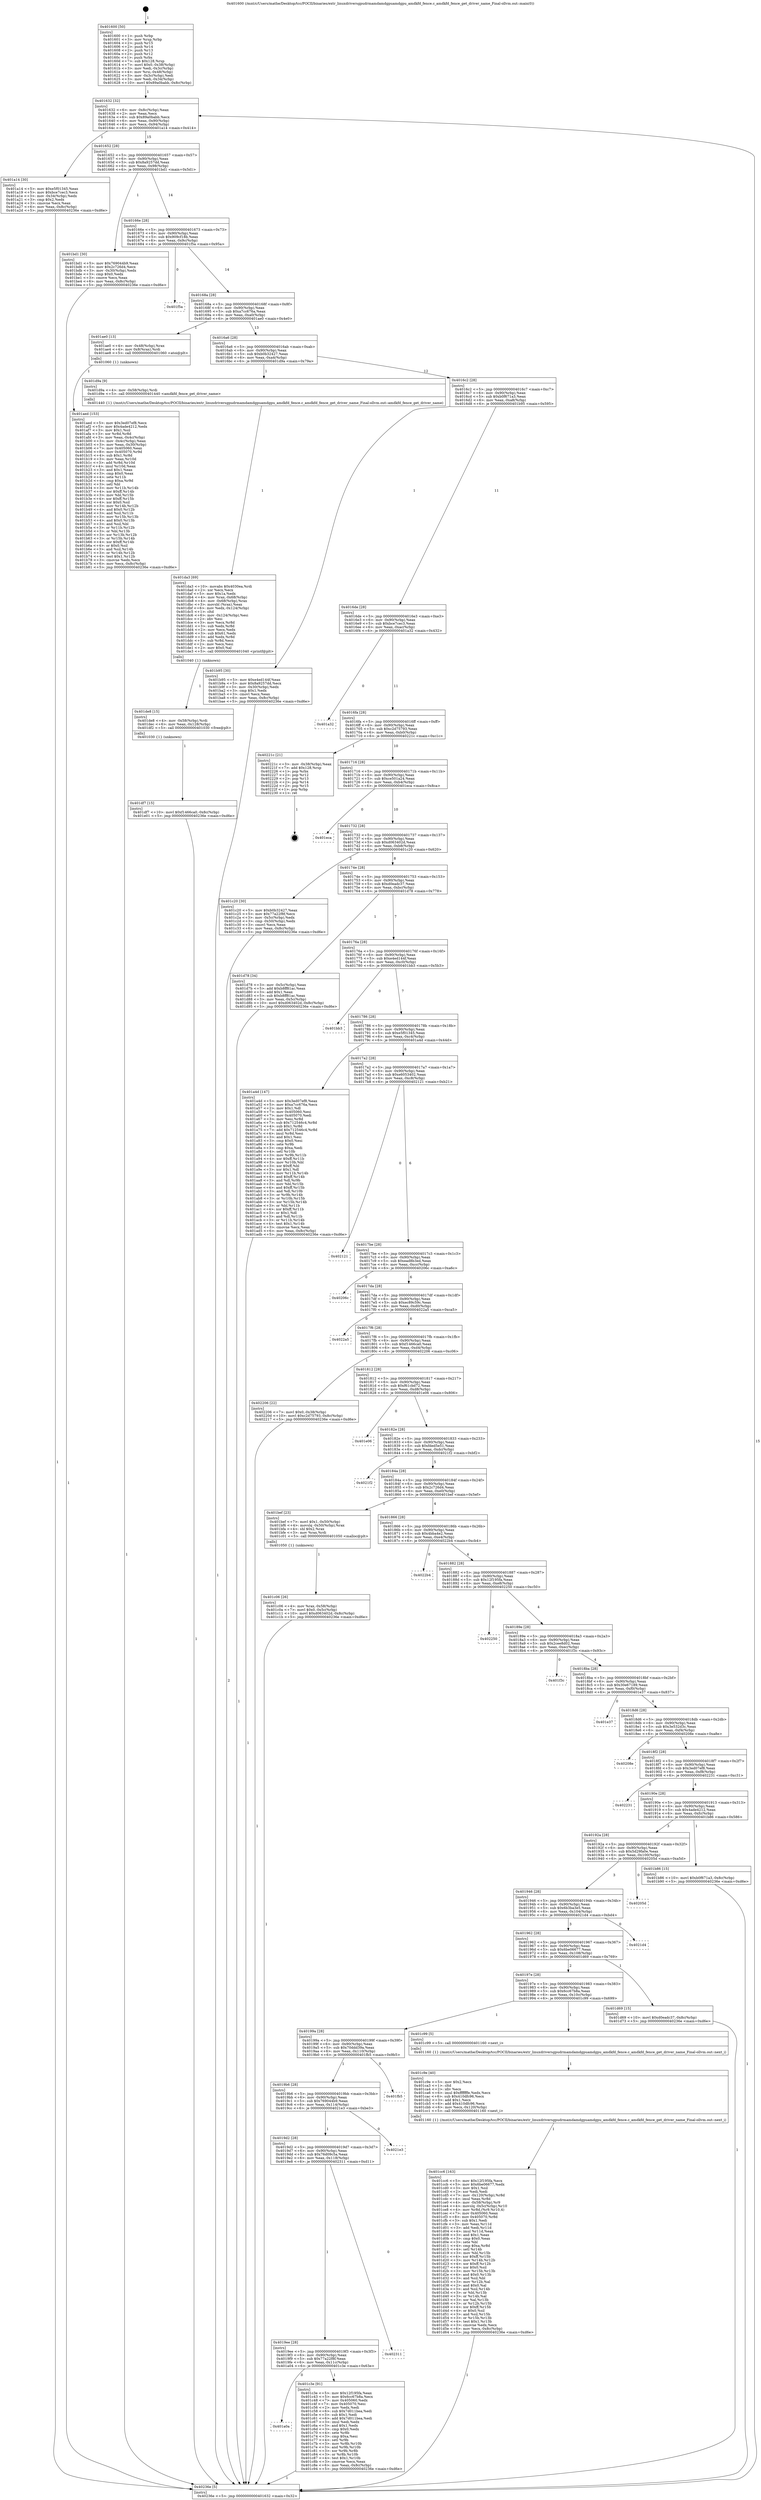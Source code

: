 digraph "0x401600" {
  label = "0x401600 (/mnt/c/Users/mathe/Desktop/tcc/POCII/binaries/extr_linuxdriversgpudrmamdamdgpuamdgpu_amdkfd_fence.c_amdkfd_fence_get_driver_name_Final-ollvm.out::main(0))"
  labelloc = "t"
  node[shape=record]

  Entry [label="",width=0.3,height=0.3,shape=circle,fillcolor=black,style=filled]
  "0x401632" [label="{
     0x401632 [32]\l
     | [instrs]\l
     &nbsp;&nbsp;0x401632 \<+6\>: mov -0x8c(%rbp),%eax\l
     &nbsp;&nbsp;0x401638 \<+2\>: mov %eax,%ecx\l
     &nbsp;&nbsp;0x40163a \<+6\>: sub $0x89a0babb,%ecx\l
     &nbsp;&nbsp;0x401640 \<+6\>: mov %eax,-0x90(%rbp)\l
     &nbsp;&nbsp;0x401646 \<+6\>: mov %ecx,-0x94(%rbp)\l
     &nbsp;&nbsp;0x40164c \<+6\>: je 0000000000401a14 \<main+0x414\>\l
  }"]
  "0x401a14" [label="{
     0x401a14 [30]\l
     | [instrs]\l
     &nbsp;&nbsp;0x401a14 \<+5\>: mov $0xe5f01345,%eax\l
     &nbsp;&nbsp;0x401a19 \<+5\>: mov $0xbce7cec3,%ecx\l
     &nbsp;&nbsp;0x401a1e \<+3\>: mov -0x34(%rbp),%edx\l
     &nbsp;&nbsp;0x401a21 \<+3\>: cmp $0x2,%edx\l
     &nbsp;&nbsp;0x401a24 \<+3\>: cmovne %ecx,%eax\l
     &nbsp;&nbsp;0x401a27 \<+6\>: mov %eax,-0x8c(%rbp)\l
     &nbsp;&nbsp;0x401a2d \<+5\>: jmp 000000000040236e \<main+0xd6e\>\l
  }"]
  "0x401652" [label="{
     0x401652 [28]\l
     | [instrs]\l
     &nbsp;&nbsp;0x401652 \<+5\>: jmp 0000000000401657 \<main+0x57\>\l
     &nbsp;&nbsp;0x401657 \<+6\>: mov -0x90(%rbp),%eax\l
     &nbsp;&nbsp;0x40165d \<+5\>: sub $0x8a9257dd,%eax\l
     &nbsp;&nbsp;0x401662 \<+6\>: mov %eax,-0x98(%rbp)\l
     &nbsp;&nbsp;0x401668 \<+6\>: je 0000000000401bd1 \<main+0x5d1\>\l
  }"]
  "0x40236e" [label="{
     0x40236e [5]\l
     | [instrs]\l
     &nbsp;&nbsp;0x40236e \<+5\>: jmp 0000000000401632 \<main+0x32\>\l
  }"]
  "0x401600" [label="{
     0x401600 [50]\l
     | [instrs]\l
     &nbsp;&nbsp;0x401600 \<+1\>: push %rbp\l
     &nbsp;&nbsp;0x401601 \<+3\>: mov %rsp,%rbp\l
     &nbsp;&nbsp;0x401604 \<+2\>: push %r15\l
     &nbsp;&nbsp;0x401606 \<+2\>: push %r14\l
     &nbsp;&nbsp;0x401608 \<+2\>: push %r13\l
     &nbsp;&nbsp;0x40160a \<+2\>: push %r12\l
     &nbsp;&nbsp;0x40160c \<+1\>: push %rbx\l
     &nbsp;&nbsp;0x40160d \<+7\>: sub $0x128,%rsp\l
     &nbsp;&nbsp;0x401614 \<+7\>: movl $0x0,-0x38(%rbp)\l
     &nbsp;&nbsp;0x40161b \<+3\>: mov %edi,-0x3c(%rbp)\l
     &nbsp;&nbsp;0x40161e \<+4\>: mov %rsi,-0x48(%rbp)\l
     &nbsp;&nbsp;0x401622 \<+3\>: mov -0x3c(%rbp),%edi\l
     &nbsp;&nbsp;0x401625 \<+3\>: mov %edi,-0x34(%rbp)\l
     &nbsp;&nbsp;0x401628 \<+10\>: movl $0x89a0babb,-0x8c(%rbp)\l
  }"]
  Exit [label="",width=0.3,height=0.3,shape=circle,fillcolor=black,style=filled,peripheries=2]
  "0x401bd1" [label="{
     0x401bd1 [30]\l
     | [instrs]\l
     &nbsp;&nbsp;0x401bd1 \<+5\>: mov $0x769044b9,%eax\l
     &nbsp;&nbsp;0x401bd6 \<+5\>: mov $0x2c726d4,%ecx\l
     &nbsp;&nbsp;0x401bdb \<+3\>: mov -0x30(%rbp),%edx\l
     &nbsp;&nbsp;0x401bde \<+3\>: cmp $0x0,%edx\l
     &nbsp;&nbsp;0x401be1 \<+3\>: cmove %ecx,%eax\l
     &nbsp;&nbsp;0x401be4 \<+6\>: mov %eax,-0x8c(%rbp)\l
     &nbsp;&nbsp;0x401bea \<+5\>: jmp 000000000040236e \<main+0xd6e\>\l
  }"]
  "0x40166e" [label="{
     0x40166e [28]\l
     | [instrs]\l
     &nbsp;&nbsp;0x40166e \<+5\>: jmp 0000000000401673 \<main+0x73\>\l
     &nbsp;&nbsp;0x401673 \<+6\>: mov -0x90(%rbp),%eax\l
     &nbsp;&nbsp;0x401679 \<+5\>: sub $0x909cf18b,%eax\l
     &nbsp;&nbsp;0x40167e \<+6\>: mov %eax,-0x9c(%rbp)\l
     &nbsp;&nbsp;0x401684 \<+6\>: je 0000000000401f5a \<main+0x95a\>\l
  }"]
  "0x401df7" [label="{
     0x401df7 [15]\l
     | [instrs]\l
     &nbsp;&nbsp;0x401df7 \<+10\>: movl $0xf1466ca0,-0x8c(%rbp)\l
     &nbsp;&nbsp;0x401e01 \<+5\>: jmp 000000000040236e \<main+0xd6e\>\l
  }"]
  "0x401f5a" [label="{
     0x401f5a\l
  }", style=dashed]
  "0x40168a" [label="{
     0x40168a [28]\l
     | [instrs]\l
     &nbsp;&nbsp;0x40168a \<+5\>: jmp 000000000040168f \<main+0x8f\>\l
     &nbsp;&nbsp;0x40168f \<+6\>: mov -0x90(%rbp),%eax\l
     &nbsp;&nbsp;0x401695 \<+5\>: sub $0xa7cc676a,%eax\l
     &nbsp;&nbsp;0x40169a \<+6\>: mov %eax,-0xa0(%rbp)\l
     &nbsp;&nbsp;0x4016a0 \<+6\>: je 0000000000401ae0 \<main+0x4e0\>\l
  }"]
  "0x401de8" [label="{
     0x401de8 [15]\l
     | [instrs]\l
     &nbsp;&nbsp;0x401de8 \<+4\>: mov -0x58(%rbp),%rdi\l
     &nbsp;&nbsp;0x401dec \<+6\>: mov %eax,-0x128(%rbp)\l
     &nbsp;&nbsp;0x401df2 \<+5\>: call 0000000000401030 \<free@plt\>\l
     | [calls]\l
     &nbsp;&nbsp;0x401030 \{1\} (unknown)\l
  }"]
  "0x401ae0" [label="{
     0x401ae0 [13]\l
     | [instrs]\l
     &nbsp;&nbsp;0x401ae0 \<+4\>: mov -0x48(%rbp),%rax\l
     &nbsp;&nbsp;0x401ae4 \<+4\>: mov 0x8(%rax),%rdi\l
     &nbsp;&nbsp;0x401ae8 \<+5\>: call 0000000000401060 \<atoi@plt\>\l
     | [calls]\l
     &nbsp;&nbsp;0x401060 \{1\} (unknown)\l
  }"]
  "0x4016a6" [label="{
     0x4016a6 [28]\l
     | [instrs]\l
     &nbsp;&nbsp;0x4016a6 \<+5\>: jmp 00000000004016ab \<main+0xab\>\l
     &nbsp;&nbsp;0x4016ab \<+6\>: mov -0x90(%rbp),%eax\l
     &nbsp;&nbsp;0x4016b1 \<+5\>: sub $0xb0b32427,%eax\l
     &nbsp;&nbsp;0x4016b6 \<+6\>: mov %eax,-0xa4(%rbp)\l
     &nbsp;&nbsp;0x4016bc \<+6\>: je 0000000000401d9a \<main+0x79a\>\l
  }"]
  "0x401da3" [label="{
     0x401da3 [69]\l
     | [instrs]\l
     &nbsp;&nbsp;0x401da3 \<+10\>: movabs $0x4030ea,%rdi\l
     &nbsp;&nbsp;0x401dad \<+2\>: xor %ecx,%ecx\l
     &nbsp;&nbsp;0x401daf \<+5\>: mov $0x1a,%edx\l
     &nbsp;&nbsp;0x401db4 \<+4\>: mov %rax,-0x68(%rbp)\l
     &nbsp;&nbsp;0x401db8 \<+4\>: mov -0x68(%rbp),%rax\l
     &nbsp;&nbsp;0x401dbc \<+3\>: movsbl (%rax),%eax\l
     &nbsp;&nbsp;0x401dbf \<+6\>: mov %edx,-0x124(%rbp)\l
     &nbsp;&nbsp;0x401dc5 \<+1\>: cltd\l
     &nbsp;&nbsp;0x401dc6 \<+6\>: mov -0x124(%rbp),%esi\l
     &nbsp;&nbsp;0x401dcc \<+2\>: idiv %esi\l
     &nbsp;&nbsp;0x401dce \<+3\>: mov %ecx,%r8d\l
     &nbsp;&nbsp;0x401dd1 \<+3\>: sub %edx,%r8d\l
     &nbsp;&nbsp;0x401dd4 \<+2\>: mov %ecx,%edx\l
     &nbsp;&nbsp;0x401dd6 \<+3\>: sub $0x61,%edx\l
     &nbsp;&nbsp;0x401dd9 \<+3\>: add %edx,%r8d\l
     &nbsp;&nbsp;0x401ddc \<+3\>: sub %r8d,%ecx\l
     &nbsp;&nbsp;0x401ddf \<+2\>: mov %ecx,%esi\l
     &nbsp;&nbsp;0x401de1 \<+2\>: mov $0x0,%al\l
     &nbsp;&nbsp;0x401de3 \<+5\>: call 0000000000401040 \<printf@plt\>\l
     | [calls]\l
     &nbsp;&nbsp;0x401040 \{1\} (unknown)\l
  }"]
  "0x401d9a" [label="{
     0x401d9a [9]\l
     | [instrs]\l
     &nbsp;&nbsp;0x401d9a \<+4\>: mov -0x58(%rbp),%rdi\l
     &nbsp;&nbsp;0x401d9e \<+5\>: call 0000000000401440 \<amdkfd_fence_get_driver_name\>\l
     | [calls]\l
     &nbsp;&nbsp;0x401440 \{1\} (/mnt/c/Users/mathe/Desktop/tcc/POCII/binaries/extr_linuxdriversgpudrmamdamdgpuamdgpu_amdkfd_fence.c_amdkfd_fence_get_driver_name_Final-ollvm.out::amdkfd_fence_get_driver_name)\l
  }"]
  "0x4016c2" [label="{
     0x4016c2 [28]\l
     | [instrs]\l
     &nbsp;&nbsp;0x4016c2 \<+5\>: jmp 00000000004016c7 \<main+0xc7\>\l
     &nbsp;&nbsp;0x4016c7 \<+6\>: mov -0x90(%rbp),%eax\l
     &nbsp;&nbsp;0x4016cd \<+5\>: sub $0xb0f671a3,%eax\l
     &nbsp;&nbsp;0x4016d2 \<+6\>: mov %eax,-0xa8(%rbp)\l
     &nbsp;&nbsp;0x4016d8 \<+6\>: je 0000000000401b95 \<main+0x595\>\l
  }"]
  "0x401cc6" [label="{
     0x401cc6 [163]\l
     | [instrs]\l
     &nbsp;&nbsp;0x401cc6 \<+5\>: mov $0x12f195fa,%ecx\l
     &nbsp;&nbsp;0x401ccb \<+5\>: mov $0x6be06677,%edx\l
     &nbsp;&nbsp;0x401cd0 \<+3\>: mov $0x1,%sil\l
     &nbsp;&nbsp;0x401cd3 \<+2\>: xor %edi,%edi\l
     &nbsp;&nbsp;0x401cd5 \<+7\>: mov -0x120(%rbp),%r8d\l
     &nbsp;&nbsp;0x401cdc \<+4\>: imul %eax,%r8d\l
     &nbsp;&nbsp;0x401ce0 \<+4\>: mov -0x58(%rbp),%r9\l
     &nbsp;&nbsp;0x401ce4 \<+4\>: movslq -0x5c(%rbp),%r10\l
     &nbsp;&nbsp;0x401ce8 \<+4\>: mov %r8d,(%r9,%r10,4)\l
     &nbsp;&nbsp;0x401cec \<+7\>: mov 0x405060,%eax\l
     &nbsp;&nbsp;0x401cf3 \<+8\>: mov 0x405070,%r8d\l
     &nbsp;&nbsp;0x401cfb \<+3\>: sub $0x1,%edi\l
     &nbsp;&nbsp;0x401cfe \<+3\>: mov %eax,%r11d\l
     &nbsp;&nbsp;0x401d01 \<+3\>: add %edi,%r11d\l
     &nbsp;&nbsp;0x401d04 \<+4\>: imul %r11d,%eax\l
     &nbsp;&nbsp;0x401d08 \<+3\>: and $0x1,%eax\l
     &nbsp;&nbsp;0x401d0b \<+3\>: cmp $0x0,%eax\l
     &nbsp;&nbsp;0x401d0e \<+3\>: sete %bl\l
     &nbsp;&nbsp;0x401d11 \<+4\>: cmp $0xa,%r8d\l
     &nbsp;&nbsp;0x401d15 \<+4\>: setl %r14b\l
     &nbsp;&nbsp;0x401d19 \<+3\>: mov %bl,%r15b\l
     &nbsp;&nbsp;0x401d1c \<+4\>: xor $0xff,%r15b\l
     &nbsp;&nbsp;0x401d20 \<+3\>: mov %r14b,%r12b\l
     &nbsp;&nbsp;0x401d23 \<+4\>: xor $0xff,%r12b\l
     &nbsp;&nbsp;0x401d27 \<+4\>: xor $0x0,%sil\l
     &nbsp;&nbsp;0x401d2b \<+3\>: mov %r15b,%r13b\l
     &nbsp;&nbsp;0x401d2e \<+4\>: and $0x0,%r13b\l
     &nbsp;&nbsp;0x401d32 \<+3\>: and %sil,%bl\l
     &nbsp;&nbsp;0x401d35 \<+3\>: mov %r12b,%al\l
     &nbsp;&nbsp;0x401d38 \<+2\>: and $0x0,%al\l
     &nbsp;&nbsp;0x401d3a \<+3\>: and %sil,%r14b\l
     &nbsp;&nbsp;0x401d3d \<+3\>: or %bl,%r13b\l
     &nbsp;&nbsp;0x401d40 \<+3\>: or %r14b,%al\l
     &nbsp;&nbsp;0x401d43 \<+3\>: xor %al,%r13b\l
     &nbsp;&nbsp;0x401d46 \<+3\>: or %r12b,%r15b\l
     &nbsp;&nbsp;0x401d49 \<+4\>: xor $0xff,%r15b\l
     &nbsp;&nbsp;0x401d4d \<+4\>: or $0x0,%sil\l
     &nbsp;&nbsp;0x401d51 \<+3\>: and %sil,%r15b\l
     &nbsp;&nbsp;0x401d54 \<+3\>: or %r15b,%r13b\l
     &nbsp;&nbsp;0x401d57 \<+4\>: test $0x1,%r13b\l
     &nbsp;&nbsp;0x401d5b \<+3\>: cmovne %edx,%ecx\l
     &nbsp;&nbsp;0x401d5e \<+6\>: mov %ecx,-0x8c(%rbp)\l
     &nbsp;&nbsp;0x401d64 \<+5\>: jmp 000000000040236e \<main+0xd6e\>\l
  }"]
  "0x401b95" [label="{
     0x401b95 [30]\l
     | [instrs]\l
     &nbsp;&nbsp;0x401b95 \<+5\>: mov $0xe4ed144f,%eax\l
     &nbsp;&nbsp;0x401b9a \<+5\>: mov $0x8a9257dd,%ecx\l
     &nbsp;&nbsp;0x401b9f \<+3\>: mov -0x30(%rbp),%edx\l
     &nbsp;&nbsp;0x401ba2 \<+3\>: cmp $0x1,%edx\l
     &nbsp;&nbsp;0x401ba5 \<+3\>: cmovl %ecx,%eax\l
     &nbsp;&nbsp;0x401ba8 \<+6\>: mov %eax,-0x8c(%rbp)\l
     &nbsp;&nbsp;0x401bae \<+5\>: jmp 000000000040236e \<main+0xd6e\>\l
  }"]
  "0x4016de" [label="{
     0x4016de [28]\l
     | [instrs]\l
     &nbsp;&nbsp;0x4016de \<+5\>: jmp 00000000004016e3 \<main+0xe3\>\l
     &nbsp;&nbsp;0x4016e3 \<+6\>: mov -0x90(%rbp),%eax\l
     &nbsp;&nbsp;0x4016e9 \<+5\>: sub $0xbce7cec3,%eax\l
     &nbsp;&nbsp;0x4016ee \<+6\>: mov %eax,-0xac(%rbp)\l
     &nbsp;&nbsp;0x4016f4 \<+6\>: je 0000000000401a32 \<main+0x432\>\l
  }"]
  "0x401c9e" [label="{
     0x401c9e [40]\l
     | [instrs]\l
     &nbsp;&nbsp;0x401c9e \<+5\>: mov $0x2,%ecx\l
     &nbsp;&nbsp;0x401ca3 \<+1\>: cltd\l
     &nbsp;&nbsp;0x401ca4 \<+2\>: idiv %ecx\l
     &nbsp;&nbsp;0x401ca6 \<+6\>: imul $0xfffffffe,%edx,%ecx\l
     &nbsp;&nbsp;0x401cac \<+6\>: sub $0x410dfc96,%ecx\l
     &nbsp;&nbsp;0x401cb2 \<+3\>: add $0x1,%ecx\l
     &nbsp;&nbsp;0x401cb5 \<+6\>: add $0x410dfc96,%ecx\l
     &nbsp;&nbsp;0x401cbb \<+6\>: mov %ecx,-0x120(%rbp)\l
     &nbsp;&nbsp;0x401cc1 \<+5\>: call 0000000000401160 \<next_i\>\l
     | [calls]\l
     &nbsp;&nbsp;0x401160 \{1\} (/mnt/c/Users/mathe/Desktop/tcc/POCII/binaries/extr_linuxdriversgpudrmamdamdgpuamdgpu_amdkfd_fence.c_amdkfd_fence_get_driver_name_Final-ollvm.out::next_i)\l
  }"]
  "0x401a32" [label="{
     0x401a32\l
  }", style=dashed]
  "0x4016fa" [label="{
     0x4016fa [28]\l
     | [instrs]\l
     &nbsp;&nbsp;0x4016fa \<+5\>: jmp 00000000004016ff \<main+0xff\>\l
     &nbsp;&nbsp;0x4016ff \<+6\>: mov -0x90(%rbp),%eax\l
     &nbsp;&nbsp;0x401705 \<+5\>: sub $0xc2d75793,%eax\l
     &nbsp;&nbsp;0x40170a \<+6\>: mov %eax,-0xb0(%rbp)\l
     &nbsp;&nbsp;0x401710 \<+6\>: je 000000000040221c \<main+0xc1c\>\l
  }"]
  "0x401a0a" [label="{
     0x401a0a\l
  }", style=dashed]
  "0x40221c" [label="{
     0x40221c [21]\l
     | [instrs]\l
     &nbsp;&nbsp;0x40221c \<+3\>: mov -0x38(%rbp),%eax\l
     &nbsp;&nbsp;0x40221f \<+7\>: add $0x128,%rsp\l
     &nbsp;&nbsp;0x402226 \<+1\>: pop %rbx\l
     &nbsp;&nbsp;0x402227 \<+2\>: pop %r12\l
     &nbsp;&nbsp;0x402229 \<+2\>: pop %r13\l
     &nbsp;&nbsp;0x40222b \<+2\>: pop %r14\l
     &nbsp;&nbsp;0x40222d \<+2\>: pop %r15\l
     &nbsp;&nbsp;0x40222f \<+1\>: pop %rbp\l
     &nbsp;&nbsp;0x402230 \<+1\>: ret\l
  }"]
  "0x401716" [label="{
     0x401716 [28]\l
     | [instrs]\l
     &nbsp;&nbsp;0x401716 \<+5\>: jmp 000000000040171b \<main+0x11b\>\l
     &nbsp;&nbsp;0x40171b \<+6\>: mov -0x90(%rbp),%eax\l
     &nbsp;&nbsp;0x401721 \<+5\>: sub $0xce501a24,%eax\l
     &nbsp;&nbsp;0x401726 \<+6\>: mov %eax,-0xb4(%rbp)\l
     &nbsp;&nbsp;0x40172c \<+6\>: je 0000000000401eca \<main+0x8ca\>\l
  }"]
  "0x401c3e" [label="{
     0x401c3e [91]\l
     | [instrs]\l
     &nbsp;&nbsp;0x401c3e \<+5\>: mov $0x12f195fa,%eax\l
     &nbsp;&nbsp;0x401c43 \<+5\>: mov $0x6cc67b8a,%ecx\l
     &nbsp;&nbsp;0x401c48 \<+7\>: mov 0x405060,%edx\l
     &nbsp;&nbsp;0x401c4f \<+7\>: mov 0x405070,%esi\l
     &nbsp;&nbsp;0x401c56 \<+2\>: mov %edx,%edi\l
     &nbsp;&nbsp;0x401c58 \<+6\>: sub $0x7d011bea,%edi\l
     &nbsp;&nbsp;0x401c5e \<+3\>: sub $0x1,%edi\l
     &nbsp;&nbsp;0x401c61 \<+6\>: add $0x7d011bea,%edi\l
     &nbsp;&nbsp;0x401c67 \<+3\>: imul %edi,%edx\l
     &nbsp;&nbsp;0x401c6a \<+3\>: and $0x1,%edx\l
     &nbsp;&nbsp;0x401c6d \<+3\>: cmp $0x0,%edx\l
     &nbsp;&nbsp;0x401c70 \<+4\>: sete %r8b\l
     &nbsp;&nbsp;0x401c74 \<+3\>: cmp $0xa,%esi\l
     &nbsp;&nbsp;0x401c77 \<+4\>: setl %r9b\l
     &nbsp;&nbsp;0x401c7b \<+3\>: mov %r8b,%r10b\l
     &nbsp;&nbsp;0x401c7e \<+3\>: and %r9b,%r10b\l
     &nbsp;&nbsp;0x401c81 \<+3\>: xor %r9b,%r8b\l
     &nbsp;&nbsp;0x401c84 \<+3\>: or %r8b,%r10b\l
     &nbsp;&nbsp;0x401c87 \<+4\>: test $0x1,%r10b\l
     &nbsp;&nbsp;0x401c8b \<+3\>: cmovne %ecx,%eax\l
     &nbsp;&nbsp;0x401c8e \<+6\>: mov %eax,-0x8c(%rbp)\l
     &nbsp;&nbsp;0x401c94 \<+5\>: jmp 000000000040236e \<main+0xd6e\>\l
  }"]
  "0x401eca" [label="{
     0x401eca\l
  }", style=dashed]
  "0x401732" [label="{
     0x401732 [28]\l
     | [instrs]\l
     &nbsp;&nbsp;0x401732 \<+5\>: jmp 0000000000401737 \<main+0x137\>\l
     &nbsp;&nbsp;0x401737 \<+6\>: mov -0x90(%rbp),%eax\l
     &nbsp;&nbsp;0x40173d \<+5\>: sub $0xd063402d,%eax\l
     &nbsp;&nbsp;0x401742 \<+6\>: mov %eax,-0xb8(%rbp)\l
     &nbsp;&nbsp;0x401748 \<+6\>: je 0000000000401c20 \<main+0x620\>\l
  }"]
  "0x4019ee" [label="{
     0x4019ee [28]\l
     | [instrs]\l
     &nbsp;&nbsp;0x4019ee \<+5\>: jmp 00000000004019f3 \<main+0x3f3\>\l
     &nbsp;&nbsp;0x4019f3 \<+6\>: mov -0x90(%rbp),%eax\l
     &nbsp;&nbsp;0x4019f9 \<+5\>: sub $0x77a22f8f,%eax\l
     &nbsp;&nbsp;0x4019fe \<+6\>: mov %eax,-0x11c(%rbp)\l
     &nbsp;&nbsp;0x401a04 \<+6\>: je 0000000000401c3e \<main+0x63e\>\l
  }"]
  "0x401c20" [label="{
     0x401c20 [30]\l
     | [instrs]\l
     &nbsp;&nbsp;0x401c20 \<+5\>: mov $0xb0b32427,%eax\l
     &nbsp;&nbsp;0x401c25 \<+5\>: mov $0x77a22f8f,%ecx\l
     &nbsp;&nbsp;0x401c2a \<+3\>: mov -0x5c(%rbp),%edx\l
     &nbsp;&nbsp;0x401c2d \<+3\>: cmp -0x50(%rbp),%edx\l
     &nbsp;&nbsp;0x401c30 \<+3\>: cmovl %ecx,%eax\l
     &nbsp;&nbsp;0x401c33 \<+6\>: mov %eax,-0x8c(%rbp)\l
     &nbsp;&nbsp;0x401c39 \<+5\>: jmp 000000000040236e \<main+0xd6e\>\l
  }"]
  "0x40174e" [label="{
     0x40174e [28]\l
     | [instrs]\l
     &nbsp;&nbsp;0x40174e \<+5\>: jmp 0000000000401753 \<main+0x153\>\l
     &nbsp;&nbsp;0x401753 \<+6\>: mov -0x90(%rbp),%eax\l
     &nbsp;&nbsp;0x401759 \<+5\>: sub $0xd0eadc37,%eax\l
     &nbsp;&nbsp;0x40175e \<+6\>: mov %eax,-0xbc(%rbp)\l
     &nbsp;&nbsp;0x401764 \<+6\>: je 0000000000401d78 \<main+0x778\>\l
  }"]
  "0x402311" [label="{
     0x402311\l
  }", style=dashed]
  "0x401d78" [label="{
     0x401d78 [34]\l
     | [instrs]\l
     &nbsp;&nbsp;0x401d78 \<+3\>: mov -0x5c(%rbp),%eax\l
     &nbsp;&nbsp;0x401d7b \<+5\>: add $0xb8ff81ac,%eax\l
     &nbsp;&nbsp;0x401d80 \<+3\>: add $0x1,%eax\l
     &nbsp;&nbsp;0x401d83 \<+5\>: sub $0xb8ff81ac,%eax\l
     &nbsp;&nbsp;0x401d88 \<+3\>: mov %eax,-0x5c(%rbp)\l
     &nbsp;&nbsp;0x401d8b \<+10\>: movl $0xd063402d,-0x8c(%rbp)\l
     &nbsp;&nbsp;0x401d95 \<+5\>: jmp 000000000040236e \<main+0xd6e\>\l
  }"]
  "0x40176a" [label="{
     0x40176a [28]\l
     | [instrs]\l
     &nbsp;&nbsp;0x40176a \<+5\>: jmp 000000000040176f \<main+0x16f\>\l
     &nbsp;&nbsp;0x40176f \<+6\>: mov -0x90(%rbp),%eax\l
     &nbsp;&nbsp;0x401775 \<+5\>: sub $0xe4ed144f,%eax\l
     &nbsp;&nbsp;0x40177a \<+6\>: mov %eax,-0xc0(%rbp)\l
     &nbsp;&nbsp;0x401780 \<+6\>: je 0000000000401bb3 \<main+0x5b3\>\l
  }"]
  "0x4019d2" [label="{
     0x4019d2 [28]\l
     | [instrs]\l
     &nbsp;&nbsp;0x4019d2 \<+5\>: jmp 00000000004019d7 \<main+0x3d7\>\l
     &nbsp;&nbsp;0x4019d7 \<+6\>: mov -0x90(%rbp),%eax\l
     &nbsp;&nbsp;0x4019dd \<+5\>: sub $0x76d09c5a,%eax\l
     &nbsp;&nbsp;0x4019e2 \<+6\>: mov %eax,-0x118(%rbp)\l
     &nbsp;&nbsp;0x4019e8 \<+6\>: je 0000000000402311 \<main+0xd11\>\l
  }"]
  "0x401bb3" [label="{
     0x401bb3\l
  }", style=dashed]
  "0x401786" [label="{
     0x401786 [28]\l
     | [instrs]\l
     &nbsp;&nbsp;0x401786 \<+5\>: jmp 000000000040178b \<main+0x18b\>\l
     &nbsp;&nbsp;0x40178b \<+6\>: mov -0x90(%rbp),%eax\l
     &nbsp;&nbsp;0x401791 \<+5\>: sub $0xe5f01345,%eax\l
     &nbsp;&nbsp;0x401796 \<+6\>: mov %eax,-0xc4(%rbp)\l
     &nbsp;&nbsp;0x40179c \<+6\>: je 0000000000401a4d \<main+0x44d\>\l
  }"]
  "0x4021e3" [label="{
     0x4021e3\l
  }", style=dashed]
  "0x401a4d" [label="{
     0x401a4d [147]\l
     | [instrs]\l
     &nbsp;&nbsp;0x401a4d \<+5\>: mov $0x3ed07ef8,%eax\l
     &nbsp;&nbsp;0x401a52 \<+5\>: mov $0xa7cc676a,%ecx\l
     &nbsp;&nbsp;0x401a57 \<+2\>: mov $0x1,%dl\l
     &nbsp;&nbsp;0x401a59 \<+7\>: mov 0x405060,%esi\l
     &nbsp;&nbsp;0x401a60 \<+7\>: mov 0x405070,%edi\l
     &nbsp;&nbsp;0x401a67 \<+3\>: mov %esi,%r8d\l
     &nbsp;&nbsp;0x401a6a \<+7\>: sub $0x712546c4,%r8d\l
     &nbsp;&nbsp;0x401a71 \<+4\>: sub $0x1,%r8d\l
     &nbsp;&nbsp;0x401a75 \<+7\>: add $0x712546c4,%r8d\l
     &nbsp;&nbsp;0x401a7c \<+4\>: imul %r8d,%esi\l
     &nbsp;&nbsp;0x401a80 \<+3\>: and $0x1,%esi\l
     &nbsp;&nbsp;0x401a83 \<+3\>: cmp $0x0,%esi\l
     &nbsp;&nbsp;0x401a86 \<+4\>: sete %r9b\l
     &nbsp;&nbsp;0x401a8a \<+3\>: cmp $0xa,%edi\l
     &nbsp;&nbsp;0x401a8d \<+4\>: setl %r10b\l
     &nbsp;&nbsp;0x401a91 \<+3\>: mov %r9b,%r11b\l
     &nbsp;&nbsp;0x401a94 \<+4\>: xor $0xff,%r11b\l
     &nbsp;&nbsp;0x401a98 \<+3\>: mov %r10b,%bl\l
     &nbsp;&nbsp;0x401a9b \<+3\>: xor $0xff,%bl\l
     &nbsp;&nbsp;0x401a9e \<+3\>: xor $0x1,%dl\l
     &nbsp;&nbsp;0x401aa1 \<+3\>: mov %r11b,%r14b\l
     &nbsp;&nbsp;0x401aa4 \<+4\>: and $0xff,%r14b\l
     &nbsp;&nbsp;0x401aa8 \<+3\>: and %dl,%r9b\l
     &nbsp;&nbsp;0x401aab \<+3\>: mov %bl,%r15b\l
     &nbsp;&nbsp;0x401aae \<+4\>: and $0xff,%r15b\l
     &nbsp;&nbsp;0x401ab2 \<+3\>: and %dl,%r10b\l
     &nbsp;&nbsp;0x401ab5 \<+3\>: or %r9b,%r14b\l
     &nbsp;&nbsp;0x401ab8 \<+3\>: or %r10b,%r15b\l
     &nbsp;&nbsp;0x401abb \<+3\>: xor %r15b,%r14b\l
     &nbsp;&nbsp;0x401abe \<+3\>: or %bl,%r11b\l
     &nbsp;&nbsp;0x401ac1 \<+4\>: xor $0xff,%r11b\l
     &nbsp;&nbsp;0x401ac5 \<+3\>: or $0x1,%dl\l
     &nbsp;&nbsp;0x401ac8 \<+3\>: and %dl,%r11b\l
     &nbsp;&nbsp;0x401acb \<+3\>: or %r11b,%r14b\l
     &nbsp;&nbsp;0x401ace \<+4\>: test $0x1,%r14b\l
     &nbsp;&nbsp;0x401ad2 \<+3\>: cmovne %ecx,%eax\l
     &nbsp;&nbsp;0x401ad5 \<+6\>: mov %eax,-0x8c(%rbp)\l
     &nbsp;&nbsp;0x401adb \<+5\>: jmp 000000000040236e \<main+0xd6e\>\l
  }"]
  "0x4017a2" [label="{
     0x4017a2 [28]\l
     | [instrs]\l
     &nbsp;&nbsp;0x4017a2 \<+5\>: jmp 00000000004017a7 \<main+0x1a7\>\l
     &nbsp;&nbsp;0x4017a7 \<+6\>: mov -0x90(%rbp),%eax\l
     &nbsp;&nbsp;0x4017ad \<+5\>: sub $0xe6053402,%eax\l
     &nbsp;&nbsp;0x4017b2 \<+6\>: mov %eax,-0xc8(%rbp)\l
     &nbsp;&nbsp;0x4017b8 \<+6\>: je 0000000000402121 \<main+0xb21\>\l
  }"]
  "0x401aed" [label="{
     0x401aed [153]\l
     | [instrs]\l
     &nbsp;&nbsp;0x401aed \<+5\>: mov $0x3ed07ef8,%ecx\l
     &nbsp;&nbsp;0x401af2 \<+5\>: mov $0x4ade4212,%edx\l
     &nbsp;&nbsp;0x401af7 \<+3\>: mov $0x1,%sil\l
     &nbsp;&nbsp;0x401afa \<+3\>: xor %r8d,%r8d\l
     &nbsp;&nbsp;0x401afd \<+3\>: mov %eax,-0x4c(%rbp)\l
     &nbsp;&nbsp;0x401b00 \<+3\>: mov -0x4c(%rbp),%eax\l
     &nbsp;&nbsp;0x401b03 \<+3\>: mov %eax,-0x30(%rbp)\l
     &nbsp;&nbsp;0x401b06 \<+7\>: mov 0x405060,%eax\l
     &nbsp;&nbsp;0x401b0d \<+8\>: mov 0x405070,%r9d\l
     &nbsp;&nbsp;0x401b15 \<+4\>: sub $0x1,%r8d\l
     &nbsp;&nbsp;0x401b19 \<+3\>: mov %eax,%r10d\l
     &nbsp;&nbsp;0x401b1c \<+3\>: add %r8d,%r10d\l
     &nbsp;&nbsp;0x401b1f \<+4\>: imul %r10d,%eax\l
     &nbsp;&nbsp;0x401b23 \<+3\>: and $0x1,%eax\l
     &nbsp;&nbsp;0x401b26 \<+3\>: cmp $0x0,%eax\l
     &nbsp;&nbsp;0x401b29 \<+4\>: sete %r11b\l
     &nbsp;&nbsp;0x401b2d \<+4\>: cmp $0xa,%r9d\l
     &nbsp;&nbsp;0x401b31 \<+3\>: setl %bl\l
     &nbsp;&nbsp;0x401b34 \<+3\>: mov %r11b,%r14b\l
     &nbsp;&nbsp;0x401b37 \<+4\>: xor $0xff,%r14b\l
     &nbsp;&nbsp;0x401b3b \<+3\>: mov %bl,%r15b\l
     &nbsp;&nbsp;0x401b3e \<+4\>: xor $0xff,%r15b\l
     &nbsp;&nbsp;0x401b42 \<+4\>: xor $0x0,%sil\l
     &nbsp;&nbsp;0x401b46 \<+3\>: mov %r14b,%r12b\l
     &nbsp;&nbsp;0x401b49 \<+4\>: and $0x0,%r12b\l
     &nbsp;&nbsp;0x401b4d \<+3\>: and %sil,%r11b\l
     &nbsp;&nbsp;0x401b50 \<+3\>: mov %r15b,%r13b\l
     &nbsp;&nbsp;0x401b53 \<+4\>: and $0x0,%r13b\l
     &nbsp;&nbsp;0x401b57 \<+3\>: and %sil,%bl\l
     &nbsp;&nbsp;0x401b5a \<+3\>: or %r11b,%r12b\l
     &nbsp;&nbsp;0x401b5d \<+3\>: or %bl,%r13b\l
     &nbsp;&nbsp;0x401b60 \<+3\>: xor %r13b,%r12b\l
     &nbsp;&nbsp;0x401b63 \<+3\>: or %r15b,%r14b\l
     &nbsp;&nbsp;0x401b66 \<+4\>: xor $0xff,%r14b\l
     &nbsp;&nbsp;0x401b6a \<+4\>: or $0x0,%sil\l
     &nbsp;&nbsp;0x401b6e \<+3\>: and %sil,%r14b\l
     &nbsp;&nbsp;0x401b71 \<+3\>: or %r14b,%r12b\l
     &nbsp;&nbsp;0x401b74 \<+4\>: test $0x1,%r12b\l
     &nbsp;&nbsp;0x401b78 \<+3\>: cmovne %edx,%ecx\l
     &nbsp;&nbsp;0x401b7b \<+6\>: mov %ecx,-0x8c(%rbp)\l
     &nbsp;&nbsp;0x401b81 \<+5\>: jmp 000000000040236e \<main+0xd6e\>\l
  }"]
  "0x4019b6" [label="{
     0x4019b6 [28]\l
     | [instrs]\l
     &nbsp;&nbsp;0x4019b6 \<+5\>: jmp 00000000004019bb \<main+0x3bb\>\l
     &nbsp;&nbsp;0x4019bb \<+6\>: mov -0x90(%rbp),%eax\l
     &nbsp;&nbsp;0x4019c1 \<+5\>: sub $0x769044b9,%eax\l
     &nbsp;&nbsp;0x4019c6 \<+6\>: mov %eax,-0x114(%rbp)\l
     &nbsp;&nbsp;0x4019cc \<+6\>: je 00000000004021e3 \<main+0xbe3\>\l
  }"]
  "0x402121" [label="{
     0x402121\l
  }", style=dashed]
  "0x4017be" [label="{
     0x4017be [28]\l
     | [instrs]\l
     &nbsp;&nbsp;0x4017be \<+5\>: jmp 00000000004017c3 \<main+0x1c3\>\l
     &nbsp;&nbsp;0x4017c3 \<+6\>: mov -0x90(%rbp),%eax\l
     &nbsp;&nbsp;0x4017c9 \<+5\>: sub $0xead8b3ed,%eax\l
     &nbsp;&nbsp;0x4017ce \<+6\>: mov %eax,-0xcc(%rbp)\l
     &nbsp;&nbsp;0x4017d4 \<+6\>: je 000000000040206c \<main+0xa6c\>\l
  }"]
  "0x401fb5" [label="{
     0x401fb5\l
  }", style=dashed]
  "0x40206c" [label="{
     0x40206c\l
  }", style=dashed]
  "0x4017da" [label="{
     0x4017da [28]\l
     | [instrs]\l
     &nbsp;&nbsp;0x4017da \<+5\>: jmp 00000000004017df \<main+0x1df\>\l
     &nbsp;&nbsp;0x4017df \<+6\>: mov -0x90(%rbp),%eax\l
     &nbsp;&nbsp;0x4017e5 \<+5\>: sub $0xec89c59c,%eax\l
     &nbsp;&nbsp;0x4017ea \<+6\>: mov %eax,-0xd0(%rbp)\l
     &nbsp;&nbsp;0x4017f0 \<+6\>: je 00000000004022a5 \<main+0xca5\>\l
  }"]
  "0x40199a" [label="{
     0x40199a [28]\l
     | [instrs]\l
     &nbsp;&nbsp;0x40199a \<+5\>: jmp 000000000040199f \<main+0x39f\>\l
     &nbsp;&nbsp;0x40199f \<+6\>: mov -0x90(%rbp),%eax\l
     &nbsp;&nbsp;0x4019a5 \<+5\>: sub $0x70ddd39a,%eax\l
     &nbsp;&nbsp;0x4019aa \<+6\>: mov %eax,-0x110(%rbp)\l
     &nbsp;&nbsp;0x4019b0 \<+6\>: je 0000000000401fb5 \<main+0x9b5\>\l
  }"]
  "0x4022a5" [label="{
     0x4022a5\l
  }", style=dashed]
  "0x4017f6" [label="{
     0x4017f6 [28]\l
     | [instrs]\l
     &nbsp;&nbsp;0x4017f6 \<+5\>: jmp 00000000004017fb \<main+0x1fb\>\l
     &nbsp;&nbsp;0x4017fb \<+6\>: mov -0x90(%rbp),%eax\l
     &nbsp;&nbsp;0x401801 \<+5\>: sub $0xf1466ca0,%eax\l
     &nbsp;&nbsp;0x401806 \<+6\>: mov %eax,-0xd4(%rbp)\l
     &nbsp;&nbsp;0x40180c \<+6\>: je 0000000000402206 \<main+0xc06\>\l
  }"]
  "0x401c99" [label="{
     0x401c99 [5]\l
     | [instrs]\l
     &nbsp;&nbsp;0x401c99 \<+5\>: call 0000000000401160 \<next_i\>\l
     | [calls]\l
     &nbsp;&nbsp;0x401160 \{1\} (/mnt/c/Users/mathe/Desktop/tcc/POCII/binaries/extr_linuxdriversgpudrmamdamdgpuamdgpu_amdkfd_fence.c_amdkfd_fence_get_driver_name_Final-ollvm.out::next_i)\l
  }"]
  "0x402206" [label="{
     0x402206 [22]\l
     | [instrs]\l
     &nbsp;&nbsp;0x402206 \<+7\>: movl $0x0,-0x38(%rbp)\l
     &nbsp;&nbsp;0x40220d \<+10\>: movl $0xc2d75793,-0x8c(%rbp)\l
     &nbsp;&nbsp;0x402217 \<+5\>: jmp 000000000040236e \<main+0xd6e\>\l
  }"]
  "0x401812" [label="{
     0x401812 [28]\l
     | [instrs]\l
     &nbsp;&nbsp;0x401812 \<+5\>: jmp 0000000000401817 \<main+0x217\>\l
     &nbsp;&nbsp;0x401817 \<+6\>: mov -0x90(%rbp),%eax\l
     &nbsp;&nbsp;0x40181d \<+5\>: sub $0xf61cbd72,%eax\l
     &nbsp;&nbsp;0x401822 \<+6\>: mov %eax,-0xd8(%rbp)\l
     &nbsp;&nbsp;0x401828 \<+6\>: je 0000000000401e06 \<main+0x806\>\l
  }"]
  "0x40197e" [label="{
     0x40197e [28]\l
     | [instrs]\l
     &nbsp;&nbsp;0x40197e \<+5\>: jmp 0000000000401983 \<main+0x383\>\l
     &nbsp;&nbsp;0x401983 \<+6\>: mov -0x90(%rbp),%eax\l
     &nbsp;&nbsp;0x401989 \<+5\>: sub $0x6cc67b8a,%eax\l
     &nbsp;&nbsp;0x40198e \<+6\>: mov %eax,-0x10c(%rbp)\l
     &nbsp;&nbsp;0x401994 \<+6\>: je 0000000000401c99 \<main+0x699\>\l
  }"]
  "0x401e06" [label="{
     0x401e06\l
  }", style=dashed]
  "0x40182e" [label="{
     0x40182e [28]\l
     | [instrs]\l
     &nbsp;&nbsp;0x40182e \<+5\>: jmp 0000000000401833 \<main+0x233\>\l
     &nbsp;&nbsp;0x401833 \<+6\>: mov -0x90(%rbp),%eax\l
     &nbsp;&nbsp;0x401839 \<+5\>: sub $0xfded5e51,%eax\l
     &nbsp;&nbsp;0x40183e \<+6\>: mov %eax,-0xdc(%rbp)\l
     &nbsp;&nbsp;0x401844 \<+6\>: je 00000000004021f2 \<main+0xbf2\>\l
  }"]
  "0x401d69" [label="{
     0x401d69 [15]\l
     | [instrs]\l
     &nbsp;&nbsp;0x401d69 \<+10\>: movl $0xd0eadc37,-0x8c(%rbp)\l
     &nbsp;&nbsp;0x401d73 \<+5\>: jmp 000000000040236e \<main+0xd6e\>\l
  }"]
  "0x4021f2" [label="{
     0x4021f2\l
  }", style=dashed]
  "0x40184a" [label="{
     0x40184a [28]\l
     | [instrs]\l
     &nbsp;&nbsp;0x40184a \<+5\>: jmp 000000000040184f \<main+0x24f\>\l
     &nbsp;&nbsp;0x40184f \<+6\>: mov -0x90(%rbp),%eax\l
     &nbsp;&nbsp;0x401855 \<+5\>: sub $0x2c726d4,%eax\l
     &nbsp;&nbsp;0x40185a \<+6\>: mov %eax,-0xe0(%rbp)\l
     &nbsp;&nbsp;0x401860 \<+6\>: je 0000000000401bef \<main+0x5ef\>\l
  }"]
  "0x401962" [label="{
     0x401962 [28]\l
     | [instrs]\l
     &nbsp;&nbsp;0x401962 \<+5\>: jmp 0000000000401967 \<main+0x367\>\l
     &nbsp;&nbsp;0x401967 \<+6\>: mov -0x90(%rbp),%eax\l
     &nbsp;&nbsp;0x40196d \<+5\>: sub $0x6be06677,%eax\l
     &nbsp;&nbsp;0x401972 \<+6\>: mov %eax,-0x108(%rbp)\l
     &nbsp;&nbsp;0x401978 \<+6\>: je 0000000000401d69 \<main+0x769\>\l
  }"]
  "0x401bef" [label="{
     0x401bef [23]\l
     | [instrs]\l
     &nbsp;&nbsp;0x401bef \<+7\>: movl $0x1,-0x50(%rbp)\l
     &nbsp;&nbsp;0x401bf6 \<+4\>: movslq -0x50(%rbp),%rax\l
     &nbsp;&nbsp;0x401bfa \<+4\>: shl $0x2,%rax\l
     &nbsp;&nbsp;0x401bfe \<+3\>: mov %rax,%rdi\l
     &nbsp;&nbsp;0x401c01 \<+5\>: call 0000000000401050 \<malloc@plt\>\l
     | [calls]\l
     &nbsp;&nbsp;0x401050 \{1\} (unknown)\l
  }"]
  "0x401866" [label="{
     0x401866 [28]\l
     | [instrs]\l
     &nbsp;&nbsp;0x401866 \<+5\>: jmp 000000000040186b \<main+0x26b\>\l
     &nbsp;&nbsp;0x40186b \<+6\>: mov -0x90(%rbp),%eax\l
     &nbsp;&nbsp;0x401871 \<+5\>: sub $0x4bba4e2,%eax\l
     &nbsp;&nbsp;0x401876 \<+6\>: mov %eax,-0xe4(%rbp)\l
     &nbsp;&nbsp;0x40187c \<+6\>: je 00000000004022b4 \<main+0xcb4\>\l
  }"]
  "0x4021d4" [label="{
     0x4021d4\l
  }", style=dashed]
  "0x4022b4" [label="{
     0x4022b4\l
  }", style=dashed]
  "0x401882" [label="{
     0x401882 [28]\l
     | [instrs]\l
     &nbsp;&nbsp;0x401882 \<+5\>: jmp 0000000000401887 \<main+0x287\>\l
     &nbsp;&nbsp;0x401887 \<+6\>: mov -0x90(%rbp),%eax\l
     &nbsp;&nbsp;0x40188d \<+5\>: sub $0x12f195fa,%eax\l
     &nbsp;&nbsp;0x401892 \<+6\>: mov %eax,-0xe8(%rbp)\l
     &nbsp;&nbsp;0x401898 \<+6\>: je 0000000000402250 \<main+0xc50\>\l
  }"]
  "0x401946" [label="{
     0x401946 [28]\l
     | [instrs]\l
     &nbsp;&nbsp;0x401946 \<+5\>: jmp 000000000040194b \<main+0x34b\>\l
     &nbsp;&nbsp;0x40194b \<+6\>: mov -0x90(%rbp),%eax\l
     &nbsp;&nbsp;0x401951 \<+5\>: sub $0x6b3ba3e5,%eax\l
     &nbsp;&nbsp;0x401956 \<+6\>: mov %eax,-0x104(%rbp)\l
     &nbsp;&nbsp;0x40195c \<+6\>: je 00000000004021d4 \<main+0xbd4\>\l
  }"]
  "0x402250" [label="{
     0x402250\l
  }", style=dashed]
  "0x40189e" [label="{
     0x40189e [28]\l
     | [instrs]\l
     &nbsp;&nbsp;0x40189e \<+5\>: jmp 00000000004018a3 \<main+0x2a3\>\l
     &nbsp;&nbsp;0x4018a3 \<+6\>: mov -0x90(%rbp),%eax\l
     &nbsp;&nbsp;0x4018a9 \<+5\>: sub $0x2cee8d02,%eax\l
     &nbsp;&nbsp;0x4018ae \<+6\>: mov %eax,-0xec(%rbp)\l
     &nbsp;&nbsp;0x4018b4 \<+6\>: je 0000000000401f3c \<main+0x93c\>\l
  }"]
  "0x40205d" [label="{
     0x40205d\l
  }", style=dashed]
  "0x401f3c" [label="{
     0x401f3c\l
  }", style=dashed]
  "0x4018ba" [label="{
     0x4018ba [28]\l
     | [instrs]\l
     &nbsp;&nbsp;0x4018ba \<+5\>: jmp 00000000004018bf \<main+0x2bf\>\l
     &nbsp;&nbsp;0x4018bf \<+6\>: mov -0x90(%rbp),%eax\l
     &nbsp;&nbsp;0x4018c5 \<+5\>: sub $0x30e67189,%eax\l
     &nbsp;&nbsp;0x4018ca \<+6\>: mov %eax,-0xf0(%rbp)\l
     &nbsp;&nbsp;0x4018d0 \<+6\>: je 0000000000401e37 \<main+0x837\>\l
  }"]
  "0x401c06" [label="{
     0x401c06 [26]\l
     | [instrs]\l
     &nbsp;&nbsp;0x401c06 \<+4\>: mov %rax,-0x58(%rbp)\l
     &nbsp;&nbsp;0x401c0a \<+7\>: movl $0x0,-0x5c(%rbp)\l
     &nbsp;&nbsp;0x401c11 \<+10\>: movl $0xd063402d,-0x8c(%rbp)\l
     &nbsp;&nbsp;0x401c1b \<+5\>: jmp 000000000040236e \<main+0xd6e\>\l
  }"]
  "0x401e37" [label="{
     0x401e37\l
  }", style=dashed]
  "0x4018d6" [label="{
     0x4018d6 [28]\l
     | [instrs]\l
     &nbsp;&nbsp;0x4018d6 \<+5\>: jmp 00000000004018db \<main+0x2db\>\l
     &nbsp;&nbsp;0x4018db \<+6\>: mov -0x90(%rbp),%eax\l
     &nbsp;&nbsp;0x4018e1 \<+5\>: sub $0x3e532d3c,%eax\l
     &nbsp;&nbsp;0x4018e6 \<+6\>: mov %eax,-0xf4(%rbp)\l
     &nbsp;&nbsp;0x4018ec \<+6\>: je 000000000040208e \<main+0xa8e\>\l
  }"]
  "0x40192a" [label="{
     0x40192a [28]\l
     | [instrs]\l
     &nbsp;&nbsp;0x40192a \<+5\>: jmp 000000000040192f \<main+0x32f\>\l
     &nbsp;&nbsp;0x40192f \<+6\>: mov -0x90(%rbp),%eax\l
     &nbsp;&nbsp;0x401935 \<+5\>: sub $0x5d29fa0e,%eax\l
     &nbsp;&nbsp;0x40193a \<+6\>: mov %eax,-0x100(%rbp)\l
     &nbsp;&nbsp;0x401940 \<+6\>: je 000000000040205d \<main+0xa5d\>\l
  }"]
  "0x40208e" [label="{
     0x40208e\l
  }", style=dashed]
  "0x4018f2" [label="{
     0x4018f2 [28]\l
     | [instrs]\l
     &nbsp;&nbsp;0x4018f2 \<+5\>: jmp 00000000004018f7 \<main+0x2f7\>\l
     &nbsp;&nbsp;0x4018f7 \<+6\>: mov -0x90(%rbp),%eax\l
     &nbsp;&nbsp;0x4018fd \<+5\>: sub $0x3ed07ef8,%eax\l
     &nbsp;&nbsp;0x401902 \<+6\>: mov %eax,-0xf8(%rbp)\l
     &nbsp;&nbsp;0x401908 \<+6\>: je 0000000000402231 \<main+0xc31\>\l
  }"]
  "0x401b86" [label="{
     0x401b86 [15]\l
     | [instrs]\l
     &nbsp;&nbsp;0x401b86 \<+10\>: movl $0xb0f671a3,-0x8c(%rbp)\l
     &nbsp;&nbsp;0x401b90 \<+5\>: jmp 000000000040236e \<main+0xd6e\>\l
  }"]
  "0x402231" [label="{
     0x402231\l
  }", style=dashed]
  "0x40190e" [label="{
     0x40190e [28]\l
     | [instrs]\l
     &nbsp;&nbsp;0x40190e \<+5\>: jmp 0000000000401913 \<main+0x313\>\l
     &nbsp;&nbsp;0x401913 \<+6\>: mov -0x90(%rbp),%eax\l
     &nbsp;&nbsp;0x401919 \<+5\>: sub $0x4ade4212,%eax\l
     &nbsp;&nbsp;0x40191e \<+6\>: mov %eax,-0xfc(%rbp)\l
     &nbsp;&nbsp;0x401924 \<+6\>: je 0000000000401b86 \<main+0x586\>\l
  }"]
  Entry -> "0x401600" [label=" 1"]
  "0x401632" -> "0x401a14" [label=" 1"]
  "0x401632" -> "0x401652" [label=" 15"]
  "0x401a14" -> "0x40236e" [label=" 1"]
  "0x401600" -> "0x401632" [label=" 1"]
  "0x40236e" -> "0x401632" [label=" 15"]
  "0x40221c" -> Exit [label=" 1"]
  "0x401652" -> "0x401bd1" [label=" 1"]
  "0x401652" -> "0x40166e" [label=" 14"]
  "0x402206" -> "0x40236e" [label=" 1"]
  "0x40166e" -> "0x401f5a" [label=" 0"]
  "0x40166e" -> "0x40168a" [label=" 14"]
  "0x401df7" -> "0x40236e" [label=" 1"]
  "0x40168a" -> "0x401ae0" [label=" 1"]
  "0x40168a" -> "0x4016a6" [label=" 13"]
  "0x401de8" -> "0x401df7" [label=" 1"]
  "0x4016a6" -> "0x401d9a" [label=" 1"]
  "0x4016a6" -> "0x4016c2" [label=" 12"]
  "0x401da3" -> "0x401de8" [label=" 1"]
  "0x4016c2" -> "0x401b95" [label=" 1"]
  "0x4016c2" -> "0x4016de" [label=" 11"]
  "0x401d9a" -> "0x401da3" [label=" 1"]
  "0x4016de" -> "0x401a32" [label=" 0"]
  "0x4016de" -> "0x4016fa" [label=" 11"]
  "0x401d78" -> "0x40236e" [label=" 1"]
  "0x4016fa" -> "0x40221c" [label=" 1"]
  "0x4016fa" -> "0x401716" [label=" 10"]
  "0x401d69" -> "0x40236e" [label=" 1"]
  "0x401716" -> "0x401eca" [label=" 0"]
  "0x401716" -> "0x401732" [label=" 10"]
  "0x401cc6" -> "0x40236e" [label=" 1"]
  "0x401732" -> "0x401c20" [label=" 2"]
  "0x401732" -> "0x40174e" [label=" 8"]
  "0x401c99" -> "0x401c9e" [label=" 1"]
  "0x40174e" -> "0x401d78" [label=" 1"]
  "0x40174e" -> "0x40176a" [label=" 7"]
  "0x401c3e" -> "0x40236e" [label=" 1"]
  "0x40176a" -> "0x401bb3" [label=" 0"]
  "0x40176a" -> "0x401786" [label=" 7"]
  "0x4019ee" -> "0x401c3e" [label=" 1"]
  "0x401786" -> "0x401a4d" [label=" 1"]
  "0x401786" -> "0x4017a2" [label=" 6"]
  "0x401a4d" -> "0x40236e" [label=" 1"]
  "0x401ae0" -> "0x401aed" [label=" 1"]
  "0x401aed" -> "0x40236e" [label=" 1"]
  "0x401c9e" -> "0x401cc6" [label=" 1"]
  "0x4017a2" -> "0x402121" [label=" 0"]
  "0x4017a2" -> "0x4017be" [label=" 6"]
  "0x4019d2" -> "0x402311" [label=" 0"]
  "0x4017be" -> "0x40206c" [label=" 0"]
  "0x4017be" -> "0x4017da" [label=" 6"]
  "0x4019ee" -> "0x401a0a" [label=" 0"]
  "0x4017da" -> "0x4022a5" [label=" 0"]
  "0x4017da" -> "0x4017f6" [label=" 6"]
  "0x4019b6" -> "0x4021e3" [label=" 0"]
  "0x4017f6" -> "0x402206" [label=" 1"]
  "0x4017f6" -> "0x401812" [label=" 5"]
  "0x4019d2" -> "0x4019ee" [label=" 1"]
  "0x401812" -> "0x401e06" [label=" 0"]
  "0x401812" -> "0x40182e" [label=" 5"]
  "0x40199a" -> "0x401fb5" [label=" 0"]
  "0x40182e" -> "0x4021f2" [label=" 0"]
  "0x40182e" -> "0x40184a" [label=" 5"]
  "0x4019b6" -> "0x4019d2" [label=" 1"]
  "0x40184a" -> "0x401bef" [label=" 1"]
  "0x40184a" -> "0x401866" [label=" 4"]
  "0x40197e" -> "0x401c99" [label=" 1"]
  "0x401866" -> "0x4022b4" [label=" 0"]
  "0x401866" -> "0x401882" [label=" 4"]
  "0x40199a" -> "0x4019b6" [label=" 1"]
  "0x401882" -> "0x402250" [label=" 0"]
  "0x401882" -> "0x40189e" [label=" 4"]
  "0x401962" -> "0x401d69" [label=" 1"]
  "0x40189e" -> "0x401f3c" [label=" 0"]
  "0x40189e" -> "0x4018ba" [label=" 4"]
  "0x40197e" -> "0x40199a" [label=" 1"]
  "0x4018ba" -> "0x401e37" [label=" 0"]
  "0x4018ba" -> "0x4018d6" [label=" 4"]
  "0x401946" -> "0x4021d4" [label=" 0"]
  "0x4018d6" -> "0x40208e" [label=" 0"]
  "0x4018d6" -> "0x4018f2" [label=" 4"]
  "0x401962" -> "0x40197e" [label=" 2"]
  "0x4018f2" -> "0x402231" [label=" 0"]
  "0x4018f2" -> "0x40190e" [label=" 4"]
  "0x40192a" -> "0x401946" [label=" 3"]
  "0x40190e" -> "0x401b86" [label=" 1"]
  "0x40190e" -> "0x40192a" [label=" 3"]
  "0x401b86" -> "0x40236e" [label=" 1"]
  "0x401b95" -> "0x40236e" [label=" 1"]
  "0x401bd1" -> "0x40236e" [label=" 1"]
  "0x401bef" -> "0x401c06" [label=" 1"]
  "0x401c06" -> "0x40236e" [label=" 1"]
  "0x401c20" -> "0x40236e" [label=" 2"]
  "0x401946" -> "0x401962" [label=" 3"]
  "0x40192a" -> "0x40205d" [label=" 0"]
}

